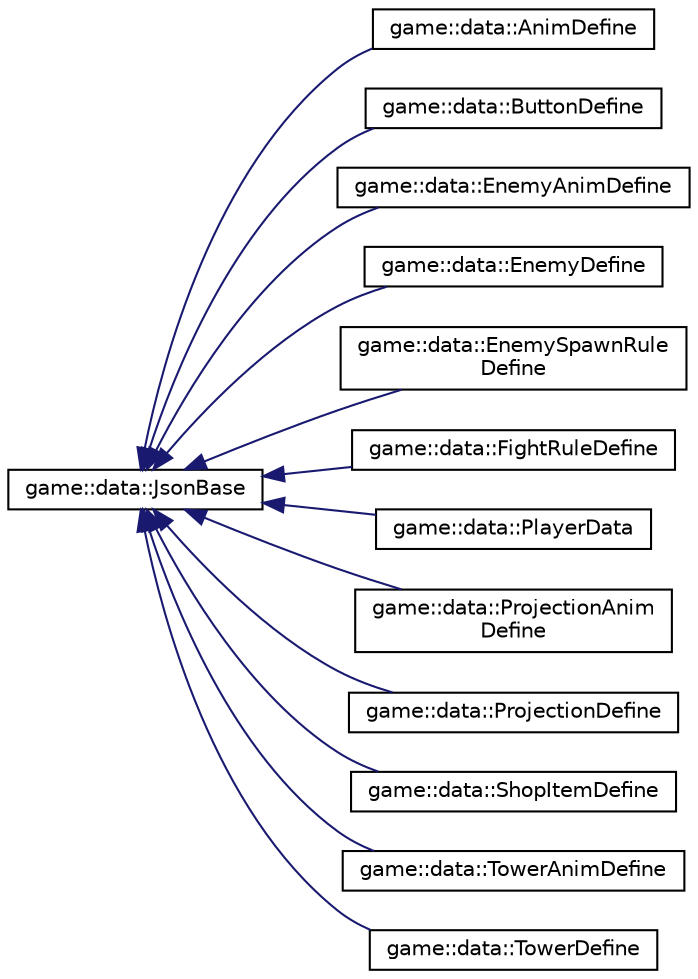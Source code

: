 digraph "Graphical Class Hierarchy"
{
 // LATEX_PDF_SIZE
  edge [fontname="Helvetica",fontsize="10",labelfontname="Helvetica",labelfontsize="10"];
  node [fontname="Helvetica",fontsize="10",shape=record];
  rankdir="LR";
  Node0 [label="game::data::JsonBase",height=0.2,width=0.4,color="black", fillcolor="white", style="filled",URL="$classgame_1_1data_1_1JsonBase.html",tooltip=" "];
  Node0 -> Node1 [dir="back",color="midnightblue",fontsize="10",style="solid",fontname="Helvetica"];
  Node1 [label="game::data::AnimDefine",height=0.2,width=0.4,color="black", fillcolor="white", style="filled",URL="$structgame_1_1data_1_1AnimDefine.html",tooltip="data structure to hold character animation data"];
  Node0 -> Node2 [dir="back",color="midnightblue",fontsize="10",style="solid",fontname="Helvetica"];
  Node2 [label="game::data::ButtonDefine",height=0.2,width=0.4,color="black", fillcolor="white", style="filled",URL="$structgame_1_1data_1_1ButtonDefine.html",tooltip="data structure to hold button data"];
  Node0 -> Node3 [dir="back",color="midnightblue",fontsize="10",style="solid",fontname="Helvetica"];
  Node3 [label="game::data::EnemyAnimDefine",height=0.2,width=0.4,color="black", fillcolor="white", style="filled",URL="$structgame_1_1data_1_1EnemyAnimDefine.html",tooltip="data structure to hold enemy animation data"];
  Node0 -> Node4 [dir="back",color="midnightblue",fontsize="10",style="solid",fontname="Helvetica"];
  Node4 [label="game::data::EnemyDefine",height=0.2,width=0.4,color="black", fillcolor="white", style="filled",URL="$structgame_1_1data_1_1EnemyDefine.html",tooltip="data structure to hold enemy data"];
  Node0 -> Node5 [dir="back",color="midnightblue",fontsize="10",style="solid",fontname="Helvetica"];
  Node5 [label="game::data::EnemySpawnRule\lDefine",height=0.2,width=0.4,color="black", fillcolor="white", style="filled",URL="$structgame_1_1data_1_1EnemySpawnRuleDefine.html",tooltip="data structure to hold spawn rule data"];
  Node0 -> Node6 [dir="back",color="midnightblue",fontsize="10",style="solid",fontname="Helvetica"];
  Node6 [label="game::data::FightRuleDefine",height=0.2,width=0.4,color="black", fillcolor="white", style="filled",URL="$structgame_1_1data_1_1FightRuleDefine.html",tooltip="data structure to hold fight rule data"];
  Node0 -> Node7 [dir="back",color="midnightblue",fontsize="10",style="solid",fontname="Helvetica"];
  Node7 [label="game::data::PlayerData",height=0.2,width=0.4,color="black", fillcolor="white", style="filled",URL="$structgame_1_1data_1_1PlayerData.html",tooltip="data structure to hold player save data"];
  Node0 -> Node8 [dir="back",color="midnightblue",fontsize="10",style="solid",fontname="Helvetica"];
  Node8 [label="game::data::ProjectionAnim\lDefine",height=0.2,width=0.4,color="black", fillcolor="white", style="filled",URL="$structgame_1_1data_1_1ProjectionAnimDefine.html",tooltip="data structure to hold enemy animation data"];
  Node0 -> Node9 [dir="back",color="midnightblue",fontsize="10",style="solid",fontname="Helvetica"];
  Node9 [label="game::data::ProjectionDefine",height=0.2,width=0.4,color="black", fillcolor="white", style="filled",URL="$structgame_1_1data_1_1ProjectionDefine.html",tooltip="data structure to hold projection data"];
  Node0 -> Node10 [dir="back",color="midnightblue",fontsize="10",style="solid",fontname="Helvetica"];
  Node10 [label="game::data::ShopItemDefine",height=0.2,width=0.4,color="black", fillcolor="white", style="filled",URL="$structgame_1_1data_1_1ShopItemDefine.html",tooltip="data structure to hold shop item data"];
  Node0 -> Node11 [dir="back",color="midnightblue",fontsize="10",style="solid",fontname="Helvetica"];
  Node11 [label="game::data::TowerAnimDefine",height=0.2,width=0.4,color="black", fillcolor="white", style="filled",URL="$structgame_1_1data_1_1TowerAnimDefine.html",tooltip="data structure to hold enemy animation data"];
  Node0 -> Node12 [dir="back",color="midnightblue",fontsize="10",style="solid",fontname="Helvetica"];
  Node12 [label="game::data::TowerDefine",height=0.2,width=0.4,color="black", fillcolor="white", style="filled",URL="$structgame_1_1data_1_1TowerDefine.html",tooltip="data structure to hold tower data"];
}
